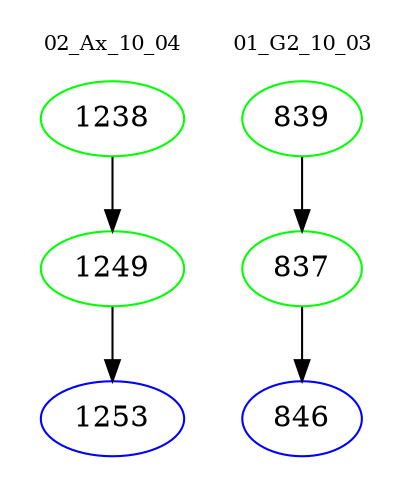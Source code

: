 digraph{
subgraph cluster_0 {
color = white
label = "02_Ax_10_04";
fontsize=10;
T0_1238 [label="1238", color="green"]
T0_1238 -> T0_1249 [color="black"]
T0_1249 [label="1249", color="green"]
T0_1249 -> T0_1253 [color="black"]
T0_1253 [label="1253", color="blue"]
}
subgraph cluster_1 {
color = white
label = "01_G2_10_03";
fontsize=10;
T1_839 [label="839", color="green"]
T1_839 -> T1_837 [color="black"]
T1_837 [label="837", color="green"]
T1_837 -> T1_846 [color="black"]
T1_846 [label="846", color="blue"]
}
}
